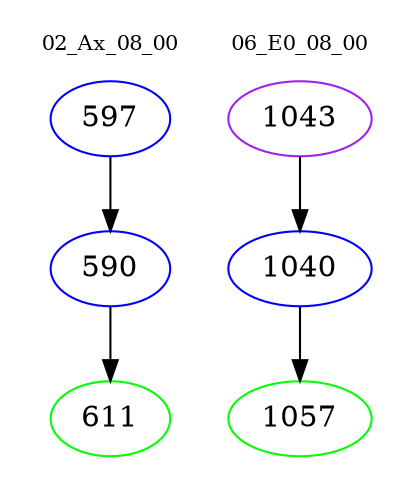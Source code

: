 digraph{
subgraph cluster_0 {
color = white
label = "02_Ax_08_00";
fontsize=10;
T0_597 [label="597", color="blue"]
T0_597 -> T0_590 [color="black"]
T0_590 [label="590", color="blue"]
T0_590 -> T0_611 [color="black"]
T0_611 [label="611", color="green"]
}
subgraph cluster_1 {
color = white
label = "06_E0_08_00";
fontsize=10;
T1_1043 [label="1043", color="purple"]
T1_1043 -> T1_1040 [color="black"]
T1_1040 [label="1040", color="blue"]
T1_1040 -> T1_1057 [color="black"]
T1_1057 [label="1057", color="green"]
}
}
